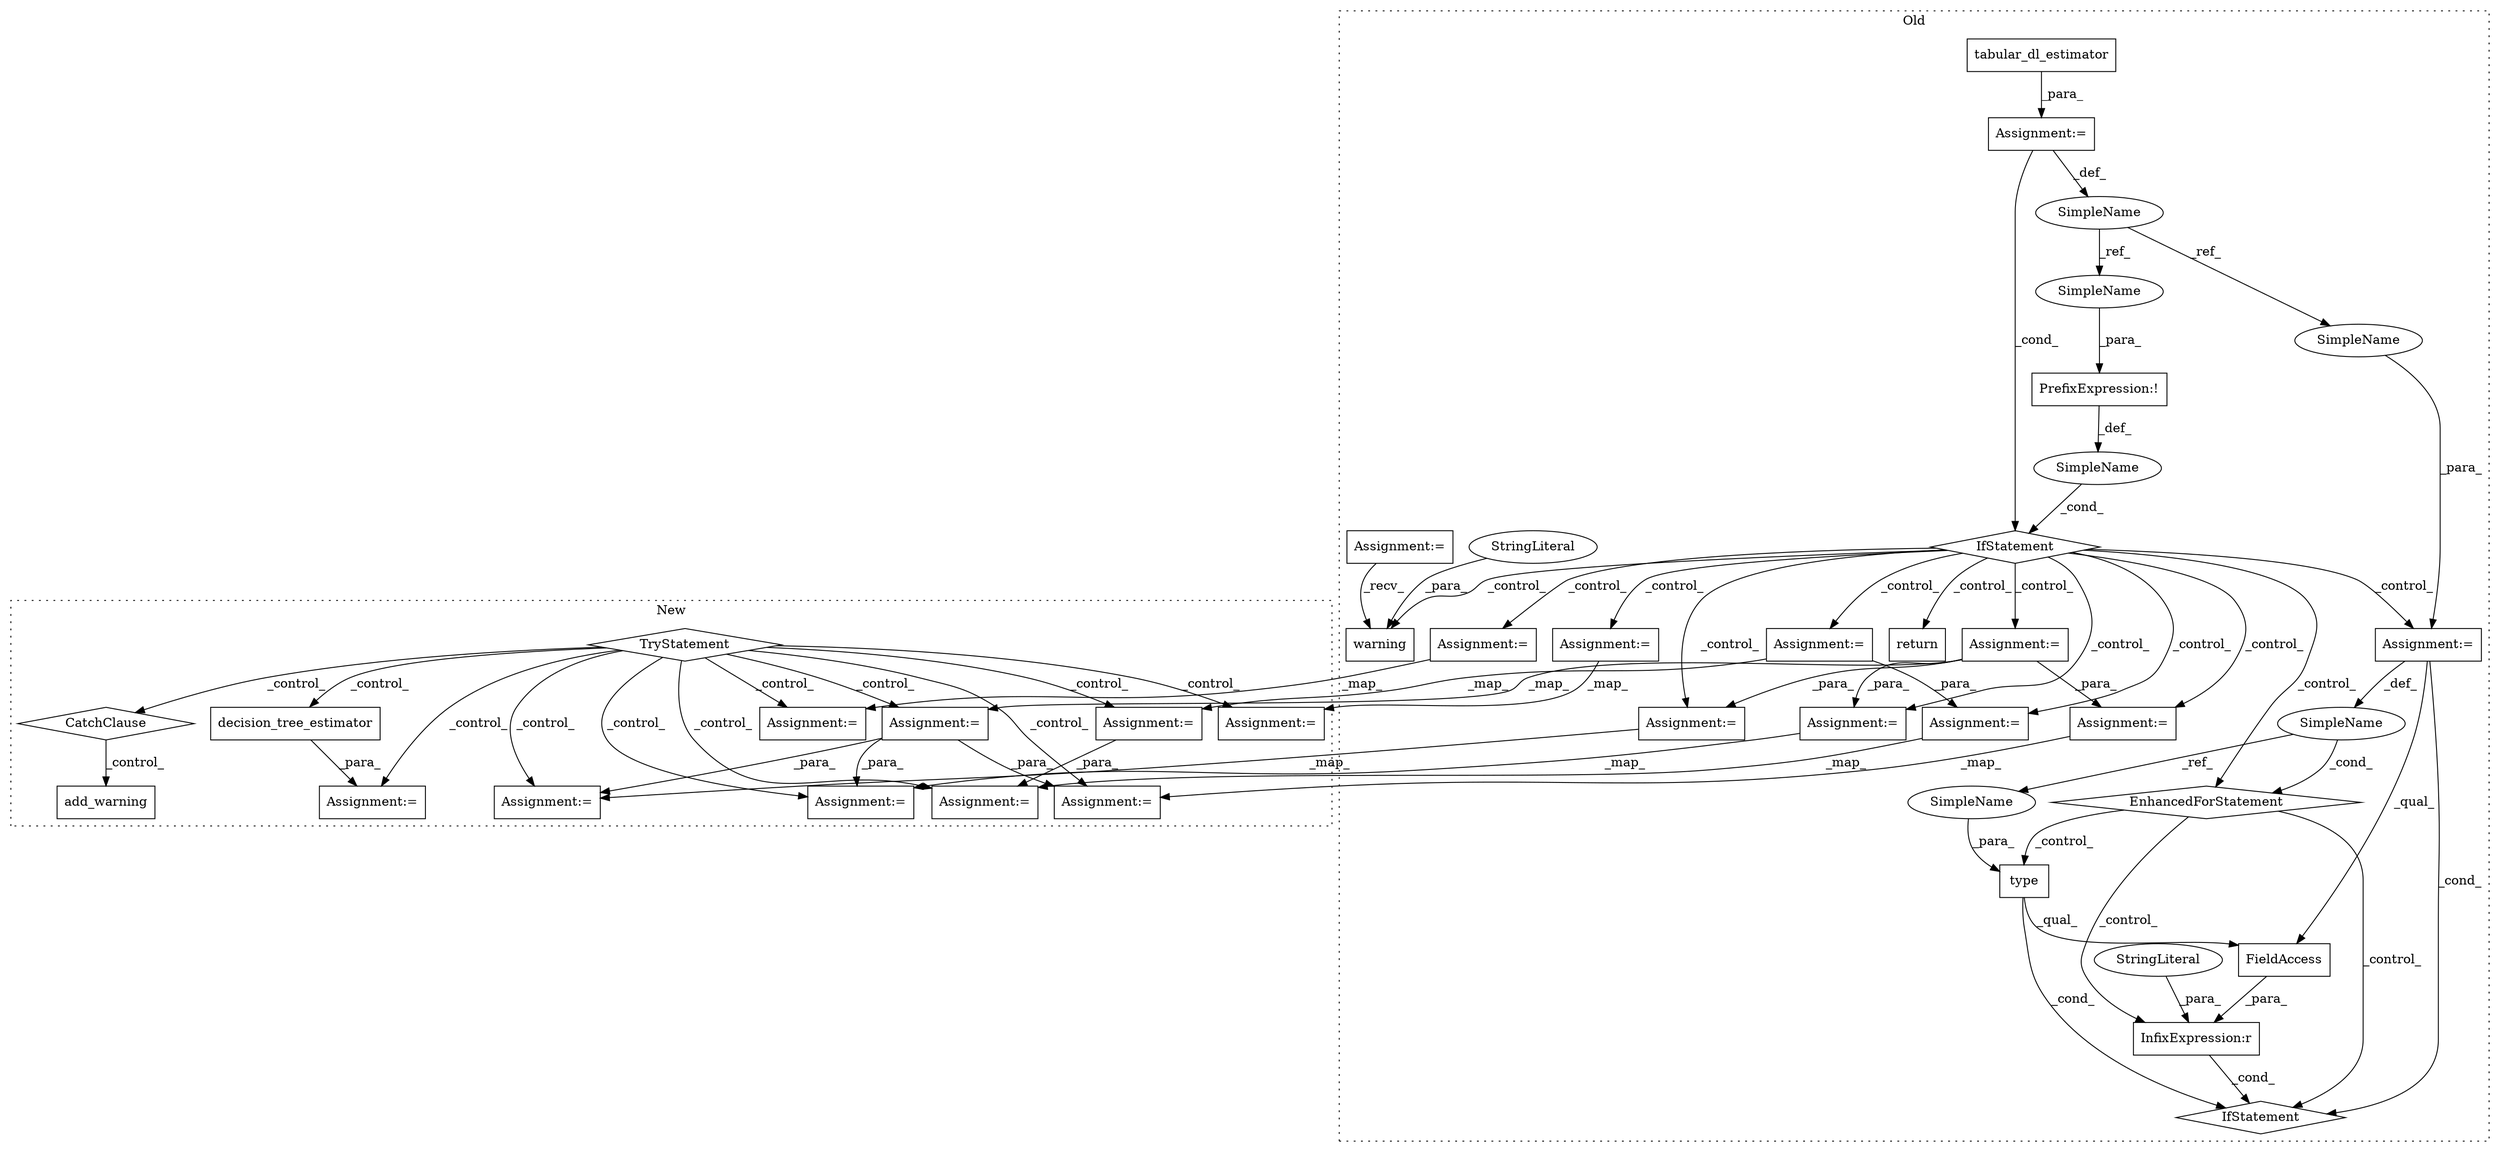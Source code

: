 digraph G {
subgraph cluster0 {
1 [label="type" a="32" s="5918,5933" l="5,1" shape="box"];
5 [label="InfixExpression:r" a="27" s="5943" l="4" shape="box"];
6 [label="IfStatement" a="25" s="5914,5982" l="4,2" shape="diamond"];
7 [label="SimpleName" a="42" s="" l="" shape="ellipse"];
8 [label="Assignment:=" a="7" s="4692" l="1" shape="box"];
10 [label="PrefixExpression:!" a="38" s="4356" l="1" shape="box"];
11 [label="EnhancedForStatement" a="70" s="5819,5904" l="53,2" shape="diamond"];
12 [label="SimpleName" a="42" s="5876" l="10" shape="ellipse"];
14 [label="StringLiteral" a="45" s="5947" l="35" shape="ellipse"];
15 [label="Assignment:=" a="7" s="5654" l="1" shape="box"];
18 [label="Assignment:=" a="7" s="5070" l="1" shape="box"];
20 [label="Assignment:=" a="7" s="5380" l="1" shape="box"];
21 [label="Assignment:=" a="7" s="4501" l="1" shape="box"];
23 [label="Assignment:=" a="7" s="5714" l="1" shape="box"];
25 [label="tabular_dl_estimator" a="32" s="4298,4345" l="21,1" shape="box"];
26 [label="FieldAccess" a="22" s="5918" l="25" shape="box"];
28 [label="warning" a="32" s="4390,4460" l="8,1" shape="box"];
29 [label="IfStatement" a="25" s="4352,4372" l="4,2" shape="diamond"];
30 [label="SimpleName" a="42" s="4282" l="15" shape="ellipse"];
31 [label="Assignment:=" a="7" s="5819,5904" l="53,2" shape="box"];
32 [label="StringLiteral" a="45" s="4398" l="62" shape="ellipse"];
33 [label="Assignment:=" a="7" s="4164" l="7" shape="box"];
34 [label="Assignment:=" a="7" s="4297" l="1" shape="box"];
35 [label="return" a="41" s="4469" l="7" shape="box"];
37 [label="Assignment:=" a="7" s="4825" l="2" shape="box"];
38 [label="Assignment:=" a="7" s="5443" l="1" shape="box"];
40 [label="SimpleName" a="42" s="5889" l="15" shape="ellipse"];
41 [label="SimpleName" a="42" s="4357" l="15" shape="ellipse"];
42 [label="SimpleName" a="42" s="5923" l="10" shape="ellipse"];
label = "Old";
style="dotted";
}
subgraph cluster1 {
2 [label="CatchClause" a="12" s="6560,6589" l="11,2" shape="diamond"];
3 [label="TryStatement" a="54" s="4240" l="4" shape="diamond"];
4 [label="Assignment:=" a="7" s="5660" l="1" shape="box"];
9 [label="Assignment:=" a="7" s="4473" l="1" shape="box"];
13 [label="decision_tree_estimator" a="32" s="5661" l="25" shape="box"];
16 [label="Assignment:=" a="7" s="5477" l="1" shape="box"];
17 [label="Assignment:=" a="7" s="4869" l="1" shape="box"];
19 [label="Assignment:=" a="7" s="5191" l="1" shape="box"];
22 [label="Assignment:=" a="7" s="4266" l="1" shape="box"];
24 [label="Assignment:=" a="7" s="5539" l="1" shape="box"];
27 [label="add_warning" a="32" s="6599,6612" l="12,1" shape="box"];
36 [label="Assignment:=" a="7" s="4614" l="2" shape="box"];
39 [label="Assignment:=" a="7" s="5256" l="1" shape="box"];
label = "New";
style="dotted";
}
1 -> 6 [label="_cond_"];
1 -> 26 [label="_qual_"];
2 -> 27 [label="_control_"];
3 -> 39 [label="_control_"];
3 -> 13 [label="_control_"];
3 -> 2 [label="_control_"];
3 -> 19 [label="_control_"];
3 -> 36 [label="_control_"];
3 -> 9 [label="_control_"];
3 -> 16 [label="_control_"];
3 -> 4 [label="_control_"];
3 -> 22 [label="_control_"];
3 -> 17 [label="_control_"];
3 -> 24 [label="_control_"];
5 -> 6 [label="_cond_"];
7 -> 29 [label="_cond_"];
8 -> 9 [label="_map_"];
10 -> 7 [label="_def_"];
11 -> 5 [label="_control_"];
11 -> 6 [label="_control_"];
11 -> 1 [label="_control_"];
12 -> 42 [label="_ref_"];
12 -> 11 [label="_cond_"];
13 -> 4 [label="_para_"];
14 -> 5 [label="_para_"];
15 -> 16 [label="_map_"];
15 -> 23 [label="_para_"];
16 -> 24 [label="_para_"];
18 -> 17 [label="_map_"];
20 -> 19 [label="_map_"];
21 -> 38 [label="_para_"];
21 -> 22 [label="_map_"];
21 -> 18 [label="_para_"];
21 -> 20 [label="_para_"];
22 -> 39 [label="_para_"];
22 -> 17 [label="_para_"];
22 -> 19 [label="_para_"];
23 -> 24 [label="_map_"];
25 -> 34 [label="_para_"];
26 -> 5 [label="_para_"];
29 -> 37 [label="_control_"];
29 -> 11 [label="_control_"];
29 -> 38 [label="_control_"];
29 -> 18 [label="_control_"];
29 -> 15 [label="_control_"];
29 -> 31 [label="_control_"];
29 -> 8 [label="_control_"];
29 -> 23 [label="_control_"];
29 -> 28 [label="_control_"];
29 -> 20 [label="_control_"];
29 -> 21 [label="_control_"];
29 -> 35 [label="_control_"];
30 -> 41 [label="_ref_"];
30 -> 40 [label="_ref_"];
31 -> 26 [label="_qual_"];
31 -> 12 [label="_def_"];
31 -> 6 [label="_cond_"];
32 -> 28 [label="_para_"];
33 -> 28 [label="_recv_"];
34 -> 30 [label="_def_"];
34 -> 29 [label="_cond_"];
37 -> 36 [label="_map_"];
38 -> 39 [label="_map_"];
40 -> 31 [label="_para_"];
41 -> 10 [label="_para_"];
42 -> 1 [label="_para_"];
}